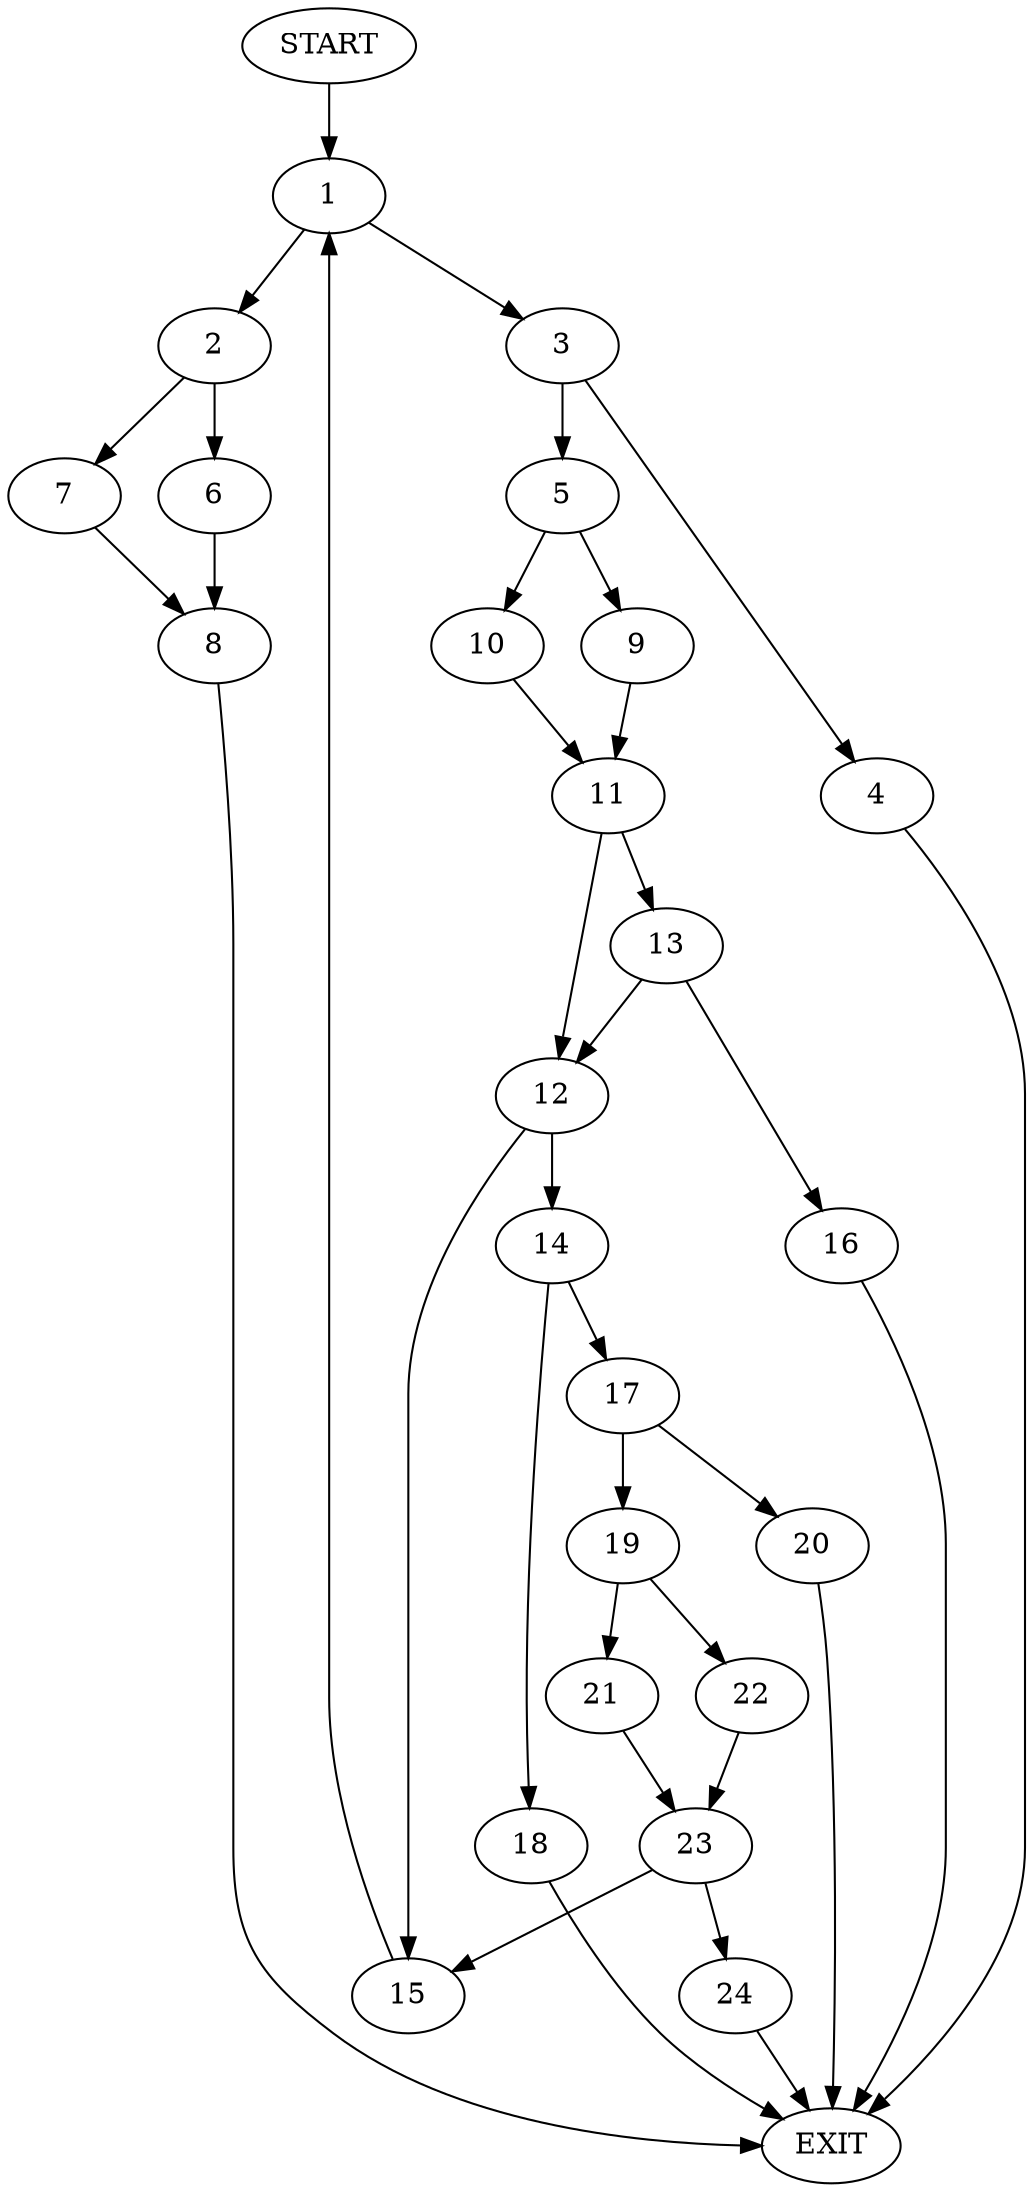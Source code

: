 digraph {
0 [label="START"]
25 [label="EXIT"]
0 -> 1
1 -> 2
1 -> 3
3 -> 4
3 -> 5
2 -> 6
2 -> 7
6 -> 8
7 -> 8
8 -> 25
5 -> 9
5 -> 10
4 -> 25
9 -> 11
10 -> 11
11 -> 12
11 -> 13
12 -> 14
12 -> 15
13 -> 12
13 -> 16
16 -> 25
15 -> 1
14 -> 17
14 -> 18
17 -> 19
17 -> 20
18 -> 25
19 -> 21
19 -> 22
20 -> 25
22 -> 23
21 -> 23
23 -> 24
23 -> 15
24 -> 25
}
